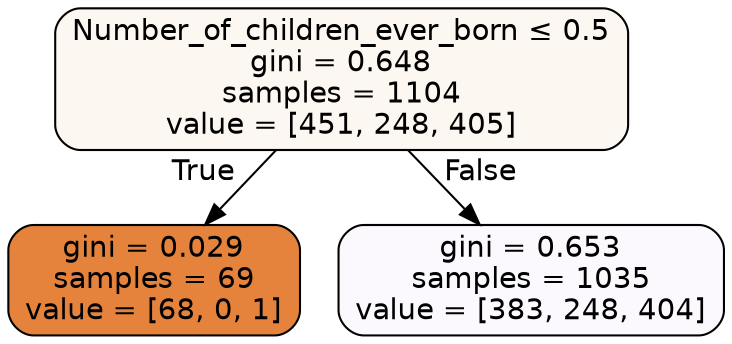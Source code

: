 digraph Tree {
node [shape=box, style="filled, rounded", color="black", fontname=helvetica] ;
edge [fontname=helvetica] ;
0 [label=<Number_of_children_ever_born &le; 0.5<br/>gini = 0.648<br/>samples = 1104<br/>value = [451, 248, 405]>, fillcolor="#fdf7f2"] ;
1 [label=<gini = 0.029<br/>samples = 69<br/>value = [68, 0, 1]>, fillcolor="#e5833c"] ;
0 -> 1 [labeldistance=2.5, labelangle=45, headlabel="True"] ;
2 [label=<gini = 0.653<br/>samples = 1035<br/>value = [383, 248, 404]>, fillcolor="#fbf9fe"] ;
0 -> 2 [labeldistance=2.5, labelangle=-45, headlabel="False"] ;
}